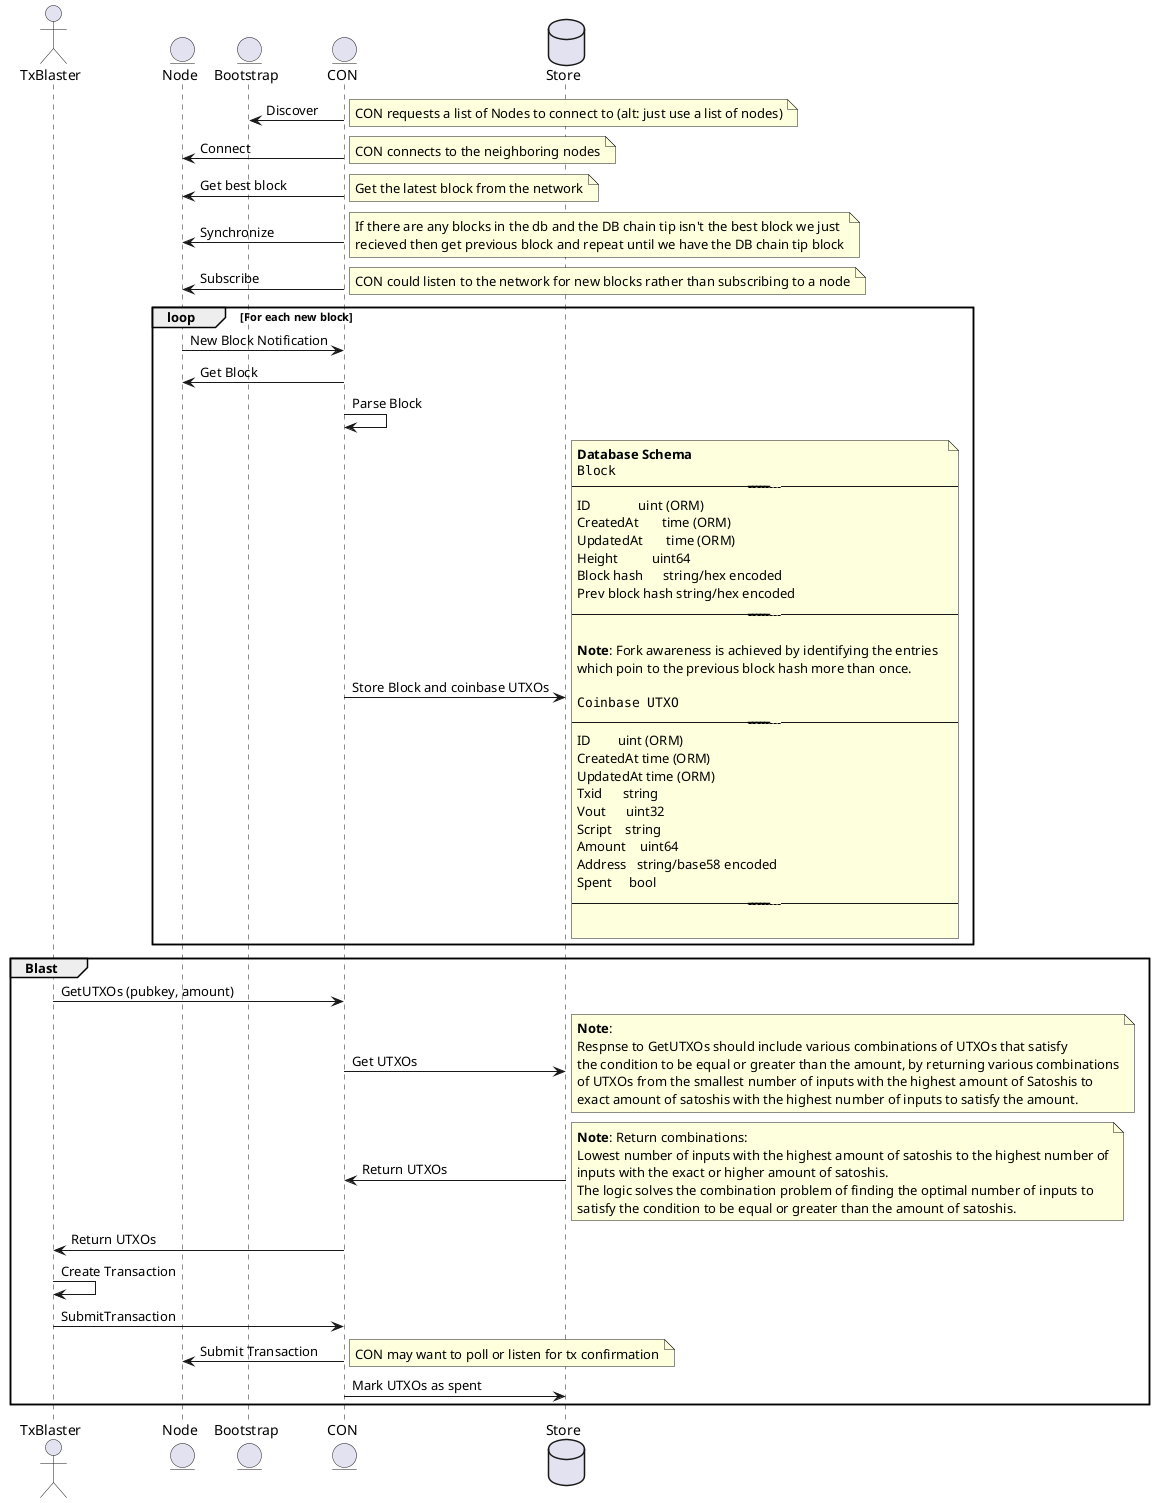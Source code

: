 @startuml Coinbase Overlay Node Service

actor TxBlaster
entity Node
entity Bootstrap
entity CON
database Store

CON -> Bootstrap: Discover
note right
  CON requests a list of Nodes to connect to (alt: just use a list of nodes)
end note

CON -> Node: Connect
note right
  CON connects to the neighboring nodes
end note
CON -> Node: Get best block
note right
  Get the latest block from the network
end note
CON -> Node: Synchronize
note right
  If there are any blocks in the db and the DB chain tip isn't the best block we just
  recieved then get previous block and repeat until we have the DB chain tip block
end note

CON -> Node: Subscribe
note right
  CON could listen to the network for new blocks rather than subscribing to a node
end note

loop For each new block
  Node -> CON: New Block Notification
  CON -> Node: Get Block
  CON -> CON: Parse Block
  CON -> Store: Store Block and coinbase UTXOs
note right
  <b>Database Schema</b>
  <code>
  Block
  --------------------------------
  ID              uint (ORM)
  CreatedAt       time (ORM)
  UpdatedAt       time (ORM)
  Height          uint64
  Block hash      string/hex encoded
  Prev block hash string/hex encoded
  --------------------------------

  <b>Note</b>: Fork awareness is achieved by identifying the entries
  which poin to the previous block hash more than once.

  <code>
  Coinbase UTXO
  --------------------------------
  ID        uint (ORM)
  CreatedAt time (ORM)
  UpdatedAt time (ORM)
  Txid      string
  Vout      uint32
  Script    string
  Amount    uint64
  Address   string/base58 encoded
  Spent     bool
  --------------------------------

end note
end

group Blast
TxBlaster -> CON: GetUTXOs (pubkey, amount)
CON -> Store: Get UTXOs
note right
  <b>Note</b>:
  Respnse to GetUTXOs should include various combinations of UTXOs that satisfy
  the condition to be equal or greater than the amount, by returning various combinations
  of UTXOs from the smallest number of inputs with the highest amount of Satoshis to
  exact amount of satoshis with the highest number of inputs to satisfy the amount.
end note
Store -> CON: Return UTXOs
note right
  <b>Note</b>: Return combinations:
  Lowest number of inputs with the highest amount of satoshis to the highest number of
  inputs with the exact or higher amount of satoshis.
  The logic solves the combination problem of finding the optimal number of inputs to
  satisfy the condition to be equal or greater than the amount of satoshis.
end note
CON -> TxBlaster: Return UTXOs

TxBlaster -> TxBlaster: Create Transaction

TxBlaster -> CON: SubmitTransaction
CON -> Node: Submit Transaction
note right
  CON may want to poll or listen for tx confirmation
end note
CON -> Store: Mark UTXOs as spent
end




@enduml
